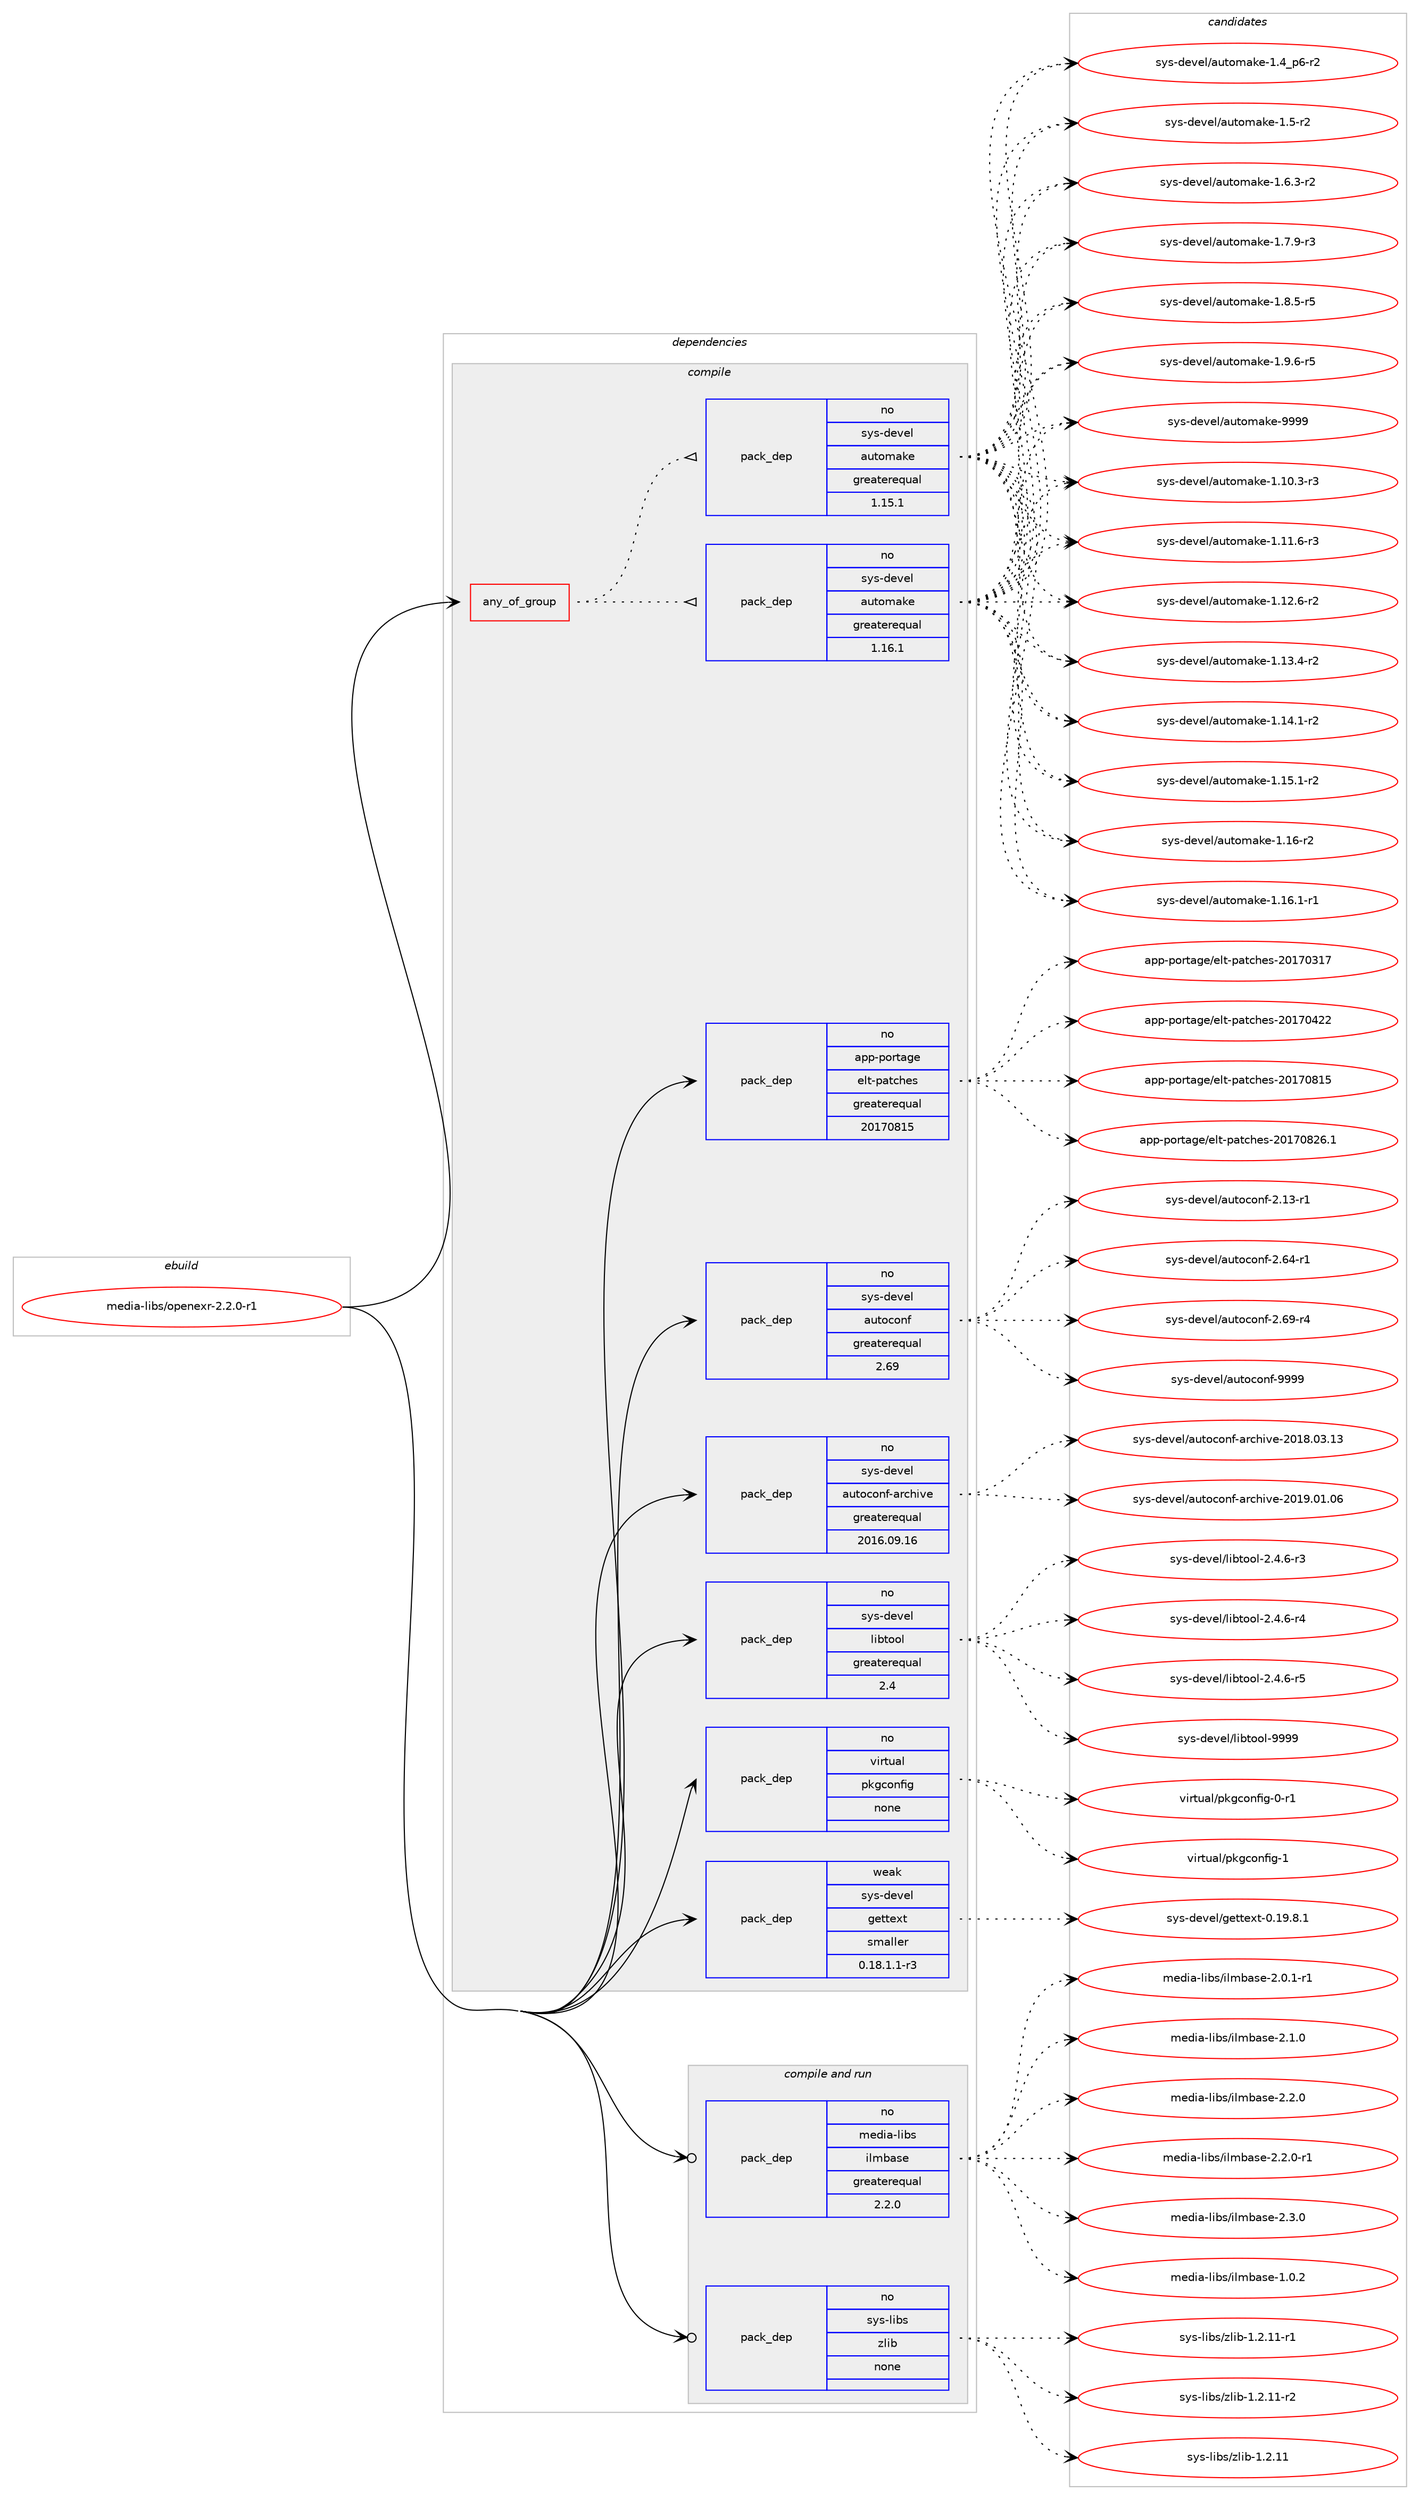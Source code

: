 digraph prolog {

# *************
# Graph options
# *************

newrank=true;
concentrate=true;
compound=true;
graph [rankdir=LR,fontname=Helvetica,fontsize=10,ranksep=1.5];#, ranksep=2.5, nodesep=0.2];
edge  [arrowhead=vee];
node  [fontname=Helvetica,fontsize=10];

# **********
# The ebuild
# **********

subgraph cluster_leftcol {
color=gray;
rank=same;
label=<<i>ebuild</i>>;
id [label="media-libs/openexr-2.2.0-r1", color=red, width=4, href="../media-libs/openexr-2.2.0-r1.svg"];
}

# ****************
# The dependencies
# ****************

subgraph cluster_midcol {
color=gray;
label=<<i>dependencies</i>>;
subgraph cluster_compile {
fillcolor="#eeeeee";
style=filled;
label=<<i>compile</i>>;
subgraph any25292 {
dependency1617107 [label=<<TABLE BORDER="0" CELLBORDER="1" CELLSPACING="0" CELLPADDING="4"><TR><TD CELLPADDING="10">any_of_group</TD></TR></TABLE>>, shape=none, color=red];subgraph pack1155424 {
dependency1617108 [label=<<TABLE BORDER="0" CELLBORDER="1" CELLSPACING="0" CELLPADDING="4" WIDTH="220"><TR><TD ROWSPAN="6" CELLPADDING="30">pack_dep</TD></TR><TR><TD WIDTH="110">no</TD></TR><TR><TD>sys-devel</TD></TR><TR><TD>automake</TD></TR><TR><TD>greaterequal</TD></TR><TR><TD>1.16.1</TD></TR></TABLE>>, shape=none, color=blue];
}
dependency1617107:e -> dependency1617108:w [weight=20,style="dotted",arrowhead="oinv"];
subgraph pack1155425 {
dependency1617109 [label=<<TABLE BORDER="0" CELLBORDER="1" CELLSPACING="0" CELLPADDING="4" WIDTH="220"><TR><TD ROWSPAN="6" CELLPADDING="30">pack_dep</TD></TR><TR><TD WIDTH="110">no</TD></TR><TR><TD>sys-devel</TD></TR><TR><TD>automake</TD></TR><TR><TD>greaterequal</TD></TR><TR><TD>1.15.1</TD></TR></TABLE>>, shape=none, color=blue];
}
dependency1617107:e -> dependency1617109:w [weight=20,style="dotted",arrowhead="oinv"];
}
id:e -> dependency1617107:w [weight=20,style="solid",arrowhead="vee"];
subgraph pack1155426 {
dependency1617110 [label=<<TABLE BORDER="0" CELLBORDER="1" CELLSPACING="0" CELLPADDING="4" WIDTH="220"><TR><TD ROWSPAN="6" CELLPADDING="30">pack_dep</TD></TR><TR><TD WIDTH="110">no</TD></TR><TR><TD>app-portage</TD></TR><TR><TD>elt-patches</TD></TR><TR><TD>greaterequal</TD></TR><TR><TD>20170815</TD></TR></TABLE>>, shape=none, color=blue];
}
id:e -> dependency1617110:w [weight=20,style="solid",arrowhead="vee"];
subgraph pack1155427 {
dependency1617111 [label=<<TABLE BORDER="0" CELLBORDER="1" CELLSPACING="0" CELLPADDING="4" WIDTH="220"><TR><TD ROWSPAN="6" CELLPADDING="30">pack_dep</TD></TR><TR><TD WIDTH="110">no</TD></TR><TR><TD>sys-devel</TD></TR><TR><TD>autoconf</TD></TR><TR><TD>greaterequal</TD></TR><TR><TD>2.69</TD></TR></TABLE>>, shape=none, color=blue];
}
id:e -> dependency1617111:w [weight=20,style="solid",arrowhead="vee"];
subgraph pack1155428 {
dependency1617112 [label=<<TABLE BORDER="0" CELLBORDER="1" CELLSPACING="0" CELLPADDING="4" WIDTH="220"><TR><TD ROWSPAN="6" CELLPADDING="30">pack_dep</TD></TR><TR><TD WIDTH="110">no</TD></TR><TR><TD>sys-devel</TD></TR><TR><TD>autoconf-archive</TD></TR><TR><TD>greaterequal</TD></TR><TR><TD>2016.09.16</TD></TR></TABLE>>, shape=none, color=blue];
}
id:e -> dependency1617112:w [weight=20,style="solid",arrowhead="vee"];
subgraph pack1155429 {
dependency1617113 [label=<<TABLE BORDER="0" CELLBORDER="1" CELLSPACING="0" CELLPADDING="4" WIDTH="220"><TR><TD ROWSPAN="6" CELLPADDING="30">pack_dep</TD></TR><TR><TD WIDTH="110">no</TD></TR><TR><TD>sys-devel</TD></TR><TR><TD>libtool</TD></TR><TR><TD>greaterequal</TD></TR><TR><TD>2.4</TD></TR></TABLE>>, shape=none, color=blue];
}
id:e -> dependency1617113:w [weight=20,style="solid",arrowhead="vee"];
subgraph pack1155430 {
dependency1617114 [label=<<TABLE BORDER="0" CELLBORDER="1" CELLSPACING="0" CELLPADDING="4" WIDTH="220"><TR><TD ROWSPAN="6" CELLPADDING="30">pack_dep</TD></TR><TR><TD WIDTH="110">no</TD></TR><TR><TD>virtual</TD></TR><TR><TD>pkgconfig</TD></TR><TR><TD>none</TD></TR><TR><TD></TD></TR></TABLE>>, shape=none, color=blue];
}
id:e -> dependency1617114:w [weight=20,style="solid",arrowhead="vee"];
subgraph pack1155431 {
dependency1617115 [label=<<TABLE BORDER="0" CELLBORDER="1" CELLSPACING="0" CELLPADDING="4" WIDTH="220"><TR><TD ROWSPAN="6" CELLPADDING="30">pack_dep</TD></TR><TR><TD WIDTH="110">weak</TD></TR><TR><TD>sys-devel</TD></TR><TR><TD>gettext</TD></TR><TR><TD>smaller</TD></TR><TR><TD>0.18.1.1-r3</TD></TR></TABLE>>, shape=none, color=blue];
}
id:e -> dependency1617115:w [weight=20,style="solid",arrowhead="vee"];
}
subgraph cluster_compileandrun {
fillcolor="#eeeeee";
style=filled;
label=<<i>compile and run</i>>;
subgraph pack1155432 {
dependency1617116 [label=<<TABLE BORDER="0" CELLBORDER="1" CELLSPACING="0" CELLPADDING="4" WIDTH="220"><TR><TD ROWSPAN="6" CELLPADDING="30">pack_dep</TD></TR><TR><TD WIDTH="110">no</TD></TR><TR><TD>media-libs</TD></TR><TR><TD>ilmbase</TD></TR><TR><TD>greaterequal</TD></TR><TR><TD>2.2.0</TD></TR></TABLE>>, shape=none, color=blue];
}
id:e -> dependency1617116:w [weight=20,style="solid",arrowhead="odotvee"];
subgraph pack1155433 {
dependency1617117 [label=<<TABLE BORDER="0" CELLBORDER="1" CELLSPACING="0" CELLPADDING="4" WIDTH="220"><TR><TD ROWSPAN="6" CELLPADDING="30">pack_dep</TD></TR><TR><TD WIDTH="110">no</TD></TR><TR><TD>sys-libs</TD></TR><TR><TD>zlib</TD></TR><TR><TD>none</TD></TR><TR><TD></TD></TR></TABLE>>, shape=none, color=blue];
}
id:e -> dependency1617117:w [weight=20,style="solid",arrowhead="odotvee"];
}
subgraph cluster_run {
fillcolor="#eeeeee";
style=filled;
label=<<i>run</i>>;
}
}

# **************
# The candidates
# **************

subgraph cluster_choices {
rank=same;
color=gray;
label=<<i>candidates</i>>;

subgraph choice1155424 {
color=black;
nodesep=1;
choice11512111545100101118101108479711711611110997107101454946494846514511451 [label="sys-devel/automake-1.10.3-r3", color=red, width=4,href="../sys-devel/automake-1.10.3-r3.svg"];
choice11512111545100101118101108479711711611110997107101454946494946544511451 [label="sys-devel/automake-1.11.6-r3", color=red, width=4,href="../sys-devel/automake-1.11.6-r3.svg"];
choice11512111545100101118101108479711711611110997107101454946495046544511450 [label="sys-devel/automake-1.12.6-r2", color=red, width=4,href="../sys-devel/automake-1.12.6-r2.svg"];
choice11512111545100101118101108479711711611110997107101454946495146524511450 [label="sys-devel/automake-1.13.4-r2", color=red, width=4,href="../sys-devel/automake-1.13.4-r2.svg"];
choice11512111545100101118101108479711711611110997107101454946495246494511450 [label="sys-devel/automake-1.14.1-r2", color=red, width=4,href="../sys-devel/automake-1.14.1-r2.svg"];
choice11512111545100101118101108479711711611110997107101454946495346494511450 [label="sys-devel/automake-1.15.1-r2", color=red, width=4,href="../sys-devel/automake-1.15.1-r2.svg"];
choice1151211154510010111810110847971171161111099710710145494649544511450 [label="sys-devel/automake-1.16-r2", color=red, width=4,href="../sys-devel/automake-1.16-r2.svg"];
choice11512111545100101118101108479711711611110997107101454946495446494511449 [label="sys-devel/automake-1.16.1-r1", color=red, width=4,href="../sys-devel/automake-1.16.1-r1.svg"];
choice115121115451001011181011084797117116111109971071014549465295112544511450 [label="sys-devel/automake-1.4_p6-r2", color=red, width=4,href="../sys-devel/automake-1.4_p6-r2.svg"];
choice11512111545100101118101108479711711611110997107101454946534511450 [label="sys-devel/automake-1.5-r2", color=red, width=4,href="../sys-devel/automake-1.5-r2.svg"];
choice115121115451001011181011084797117116111109971071014549465446514511450 [label="sys-devel/automake-1.6.3-r2", color=red, width=4,href="../sys-devel/automake-1.6.3-r2.svg"];
choice115121115451001011181011084797117116111109971071014549465546574511451 [label="sys-devel/automake-1.7.9-r3", color=red, width=4,href="../sys-devel/automake-1.7.9-r3.svg"];
choice115121115451001011181011084797117116111109971071014549465646534511453 [label="sys-devel/automake-1.8.5-r5", color=red, width=4,href="../sys-devel/automake-1.8.5-r5.svg"];
choice115121115451001011181011084797117116111109971071014549465746544511453 [label="sys-devel/automake-1.9.6-r5", color=red, width=4,href="../sys-devel/automake-1.9.6-r5.svg"];
choice115121115451001011181011084797117116111109971071014557575757 [label="sys-devel/automake-9999", color=red, width=4,href="../sys-devel/automake-9999.svg"];
dependency1617108:e -> choice11512111545100101118101108479711711611110997107101454946494846514511451:w [style=dotted,weight="100"];
dependency1617108:e -> choice11512111545100101118101108479711711611110997107101454946494946544511451:w [style=dotted,weight="100"];
dependency1617108:e -> choice11512111545100101118101108479711711611110997107101454946495046544511450:w [style=dotted,weight="100"];
dependency1617108:e -> choice11512111545100101118101108479711711611110997107101454946495146524511450:w [style=dotted,weight="100"];
dependency1617108:e -> choice11512111545100101118101108479711711611110997107101454946495246494511450:w [style=dotted,weight="100"];
dependency1617108:e -> choice11512111545100101118101108479711711611110997107101454946495346494511450:w [style=dotted,weight="100"];
dependency1617108:e -> choice1151211154510010111810110847971171161111099710710145494649544511450:w [style=dotted,weight="100"];
dependency1617108:e -> choice11512111545100101118101108479711711611110997107101454946495446494511449:w [style=dotted,weight="100"];
dependency1617108:e -> choice115121115451001011181011084797117116111109971071014549465295112544511450:w [style=dotted,weight="100"];
dependency1617108:e -> choice11512111545100101118101108479711711611110997107101454946534511450:w [style=dotted,weight="100"];
dependency1617108:e -> choice115121115451001011181011084797117116111109971071014549465446514511450:w [style=dotted,weight="100"];
dependency1617108:e -> choice115121115451001011181011084797117116111109971071014549465546574511451:w [style=dotted,weight="100"];
dependency1617108:e -> choice115121115451001011181011084797117116111109971071014549465646534511453:w [style=dotted,weight="100"];
dependency1617108:e -> choice115121115451001011181011084797117116111109971071014549465746544511453:w [style=dotted,weight="100"];
dependency1617108:e -> choice115121115451001011181011084797117116111109971071014557575757:w [style=dotted,weight="100"];
}
subgraph choice1155425 {
color=black;
nodesep=1;
choice11512111545100101118101108479711711611110997107101454946494846514511451 [label="sys-devel/automake-1.10.3-r3", color=red, width=4,href="../sys-devel/automake-1.10.3-r3.svg"];
choice11512111545100101118101108479711711611110997107101454946494946544511451 [label="sys-devel/automake-1.11.6-r3", color=red, width=4,href="../sys-devel/automake-1.11.6-r3.svg"];
choice11512111545100101118101108479711711611110997107101454946495046544511450 [label="sys-devel/automake-1.12.6-r2", color=red, width=4,href="../sys-devel/automake-1.12.6-r2.svg"];
choice11512111545100101118101108479711711611110997107101454946495146524511450 [label="sys-devel/automake-1.13.4-r2", color=red, width=4,href="../sys-devel/automake-1.13.4-r2.svg"];
choice11512111545100101118101108479711711611110997107101454946495246494511450 [label="sys-devel/automake-1.14.1-r2", color=red, width=4,href="../sys-devel/automake-1.14.1-r2.svg"];
choice11512111545100101118101108479711711611110997107101454946495346494511450 [label="sys-devel/automake-1.15.1-r2", color=red, width=4,href="../sys-devel/automake-1.15.1-r2.svg"];
choice1151211154510010111810110847971171161111099710710145494649544511450 [label="sys-devel/automake-1.16-r2", color=red, width=4,href="../sys-devel/automake-1.16-r2.svg"];
choice11512111545100101118101108479711711611110997107101454946495446494511449 [label="sys-devel/automake-1.16.1-r1", color=red, width=4,href="../sys-devel/automake-1.16.1-r1.svg"];
choice115121115451001011181011084797117116111109971071014549465295112544511450 [label="sys-devel/automake-1.4_p6-r2", color=red, width=4,href="../sys-devel/automake-1.4_p6-r2.svg"];
choice11512111545100101118101108479711711611110997107101454946534511450 [label="sys-devel/automake-1.5-r2", color=red, width=4,href="../sys-devel/automake-1.5-r2.svg"];
choice115121115451001011181011084797117116111109971071014549465446514511450 [label="sys-devel/automake-1.6.3-r2", color=red, width=4,href="../sys-devel/automake-1.6.3-r2.svg"];
choice115121115451001011181011084797117116111109971071014549465546574511451 [label="sys-devel/automake-1.7.9-r3", color=red, width=4,href="../sys-devel/automake-1.7.9-r3.svg"];
choice115121115451001011181011084797117116111109971071014549465646534511453 [label="sys-devel/automake-1.8.5-r5", color=red, width=4,href="../sys-devel/automake-1.8.5-r5.svg"];
choice115121115451001011181011084797117116111109971071014549465746544511453 [label="sys-devel/automake-1.9.6-r5", color=red, width=4,href="../sys-devel/automake-1.9.6-r5.svg"];
choice115121115451001011181011084797117116111109971071014557575757 [label="sys-devel/automake-9999", color=red, width=4,href="../sys-devel/automake-9999.svg"];
dependency1617109:e -> choice11512111545100101118101108479711711611110997107101454946494846514511451:w [style=dotted,weight="100"];
dependency1617109:e -> choice11512111545100101118101108479711711611110997107101454946494946544511451:w [style=dotted,weight="100"];
dependency1617109:e -> choice11512111545100101118101108479711711611110997107101454946495046544511450:w [style=dotted,weight="100"];
dependency1617109:e -> choice11512111545100101118101108479711711611110997107101454946495146524511450:w [style=dotted,weight="100"];
dependency1617109:e -> choice11512111545100101118101108479711711611110997107101454946495246494511450:w [style=dotted,weight="100"];
dependency1617109:e -> choice11512111545100101118101108479711711611110997107101454946495346494511450:w [style=dotted,weight="100"];
dependency1617109:e -> choice1151211154510010111810110847971171161111099710710145494649544511450:w [style=dotted,weight="100"];
dependency1617109:e -> choice11512111545100101118101108479711711611110997107101454946495446494511449:w [style=dotted,weight="100"];
dependency1617109:e -> choice115121115451001011181011084797117116111109971071014549465295112544511450:w [style=dotted,weight="100"];
dependency1617109:e -> choice11512111545100101118101108479711711611110997107101454946534511450:w [style=dotted,weight="100"];
dependency1617109:e -> choice115121115451001011181011084797117116111109971071014549465446514511450:w [style=dotted,weight="100"];
dependency1617109:e -> choice115121115451001011181011084797117116111109971071014549465546574511451:w [style=dotted,weight="100"];
dependency1617109:e -> choice115121115451001011181011084797117116111109971071014549465646534511453:w [style=dotted,weight="100"];
dependency1617109:e -> choice115121115451001011181011084797117116111109971071014549465746544511453:w [style=dotted,weight="100"];
dependency1617109:e -> choice115121115451001011181011084797117116111109971071014557575757:w [style=dotted,weight="100"];
}
subgraph choice1155426 {
color=black;
nodesep=1;
choice97112112451121111141169710310147101108116451129711699104101115455048495548514955 [label="app-portage/elt-patches-20170317", color=red, width=4,href="../app-portage/elt-patches-20170317.svg"];
choice97112112451121111141169710310147101108116451129711699104101115455048495548525050 [label="app-portage/elt-patches-20170422", color=red, width=4,href="../app-portage/elt-patches-20170422.svg"];
choice97112112451121111141169710310147101108116451129711699104101115455048495548564953 [label="app-portage/elt-patches-20170815", color=red, width=4,href="../app-portage/elt-patches-20170815.svg"];
choice971121124511211111411697103101471011081164511297116991041011154550484955485650544649 [label="app-portage/elt-patches-20170826.1", color=red, width=4,href="../app-portage/elt-patches-20170826.1.svg"];
dependency1617110:e -> choice97112112451121111141169710310147101108116451129711699104101115455048495548514955:w [style=dotted,weight="100"];
dependency1617110:e -> choice97112112451121111141169710310147101108116451129711699104101115455048495548525050:w [style=dotted,weight="100"];
dependency1617110:e -> choice97112112451121111141169710310147101108116451129711699104101115455048495548564953:w [style=dotted,weight="100"];
dependency1617110:e -> choice971121124511211111411697103101471011081164511297116991041011154550484955485650544649:w [style=dotted,weight="100"];
}
subgraph choice1155427 {
color=black;
nodesep=1;
choice1151211154510010111810110847971171161119911111010245504649514511449 [label="sys-devel/autoconf-2.13-r1", color=red, width=4,href="../sys-devel/autoconf-2.13-r1.svg"];
choice1151211154510010111810110847971171161119911111010245504654524511449 [label="sys-devel/autoconf-2.64-r1", color=red, width=4,href="../sys-devel/autoconf-2.64-r1.svg"];
choice1151211154510010111810110847971171161119911111010245504654574511452 [label="sys-devel/autoconf-2.69-r4", color=red, width=4,href="../sys-devel/autoconf-2.69-r4.svg"];
choice115121115451001011181011084797117116111991111101024557575757 [label="sys-devel/autoconf-9999", color=red, width=4,href="../sys-devel/autoconf-9999.svg"];
dependency1617111:e -> choice1151211154510010111810110847971171161119911111010245504649514511449:w [style=dotted,weight="100"];
dependency1617111:e -> choice1151211154510010111810110847971171161119911111010245504654524511449:w [style=dotted,weight="100"];
dependency1617111:e -> choice1151211154510010111810110847971171161119911111010245504654574511452:w [style=dotted,weight="100"];
dependency1617111:e -> choice115121115451001011181011084797117116111991111101024557575757:w [style=dotted,weight="100"];
}
subgraph choice1155428 {
color=black;
nodesep=1;
choice115121115451001011181011084797117116111991111101024597114991041051181014550484956464851464951 [label="sys-devel/autoconf-archive-2018.03.13", color=red, width=4,href="../sys-devel/autoconf-archive-2018.03.13.svg"];
choice115121115451001011181011084797117116111991111101024597114991041051181014550484957464849464854 [label="sys-devel/autoconf-archive-2019.01.06", color=red, width=4,href="../sys-devel/autoconf-archive-2019.01.06.svg"];
dependency1617112:e -> choice115121115451001011181011084797117116111991111101024597114991041051181014550484956464851464951:w [style=dotted,weight="100"];
dependency1617112:e -> choice115121115451001011181011084797117116111991111101024597114991041051181014550484957464849464854:w [style=dotted,weight="100"];
}
subgraph choice1155429 {
color=black;
nodesep=1;
choice1151211154510010111810110847108105981161111111084550465246544511451 [label="sys-devel/libtool-2.4.6-r3", color=red, width=4,href="../sys-devel/libtool-2.4.6-r3.svg"];
choice1151211154510010111810110847108105981161111111084550465246544511452 [label="sys-devel/libtool-2.4.6-r4", color=red, width=4,href="../sys-devel/libtool-2.4.6-r4.svg"];
choice1151211154510010111810110847108105981161111111084550465246544511453 [label="sys-devel/libtool-2.4.6-r5", color=red, width=4,href="../sys-devel/libtool-2.4.6-r5.svg"];
choice1151211154510010111810110847108105981161111111084557575757 [label="sys-devel/libtool-9999", color=red, width=4,href="../sys-devel/libtool-9999.svg"];
dependency1617113:e -> choice1151211154510010111810110847108105981161111111084550465246544511451:w [style=dotted,weight="100"];
dependency1617113:e -> choice1151211154510010111810110847108105981161111111084550465246544511452:w [style=dotted,weight="100"];
dependency1617113:e -> choice1151211154510010111810110847108105981161111111084550465246544511453:w [style=dotted,weight="100"];
dependency1617113:e -> choice1151211154510010111810110847108105981161111111084557575757:w [style=dotted,weight="100"];
}
subgraph choice1155430 {
color=black;
nodesep=1;
choice11810511411611797108471121071039911111010210510345484511449 [label="virtual/pkgconfig-0-r1", color=red, width=4,href="../virtual/pkgconfig-0-r1.svg"];
choice1181051141161179710847112107103991111101021051034549 [label="virtual/pkgconfig-1", color=red, width=4,href="../virtual/pkgconfig-1.svg"];
dependency1617114:e -> choice11810511411611797108471121071039911111010210510345484511449:w [style=dotted,weight="100"];
dependency1617114:e -> choice1181051141161179710847112107103991111101021051034549:w [style=dotted,weight="100"];
}
subgraph choice1155431 {
color=black;
nodesep=1;
choice1151211154510010111810110847103101116116101120116454846495746564649 [label="sys-devel/gettext-0.19.8.1", color=red, width=4,href="../sys-devel/gettext-0.19.8.1.svg"];
dependency1617115:e -> choice1151211154510010111810110847103101116116101120116454846495746564649:w [style=dotted,weight="100"];
}
subgraph choice1155432 {
color=black;
nodesep=1;
choice109101100105974510810598115471051081099897115101454946484650 [label="media-libs/ilmbase-1.0.2", color=red, width=4,href="../media-libs/ilmbase-1.0.2.svg"];
choice1091011001059745108105981154710510810998971151014550464846494511449 [label="media-libs/ilmbase-2.0.1-r1", color=red, width=4,href="../media-libs/ilmbase-2.0.1-r1.svg"];
choice109101100105974510810598115471051081099897115101455046494648 [label="media-libs/ilmbase-2.1.0", color=red, width=4,href="../media-libs/ilmbase-2.1.0.svg"];
choice109101100105974510810598115471051081099897115101455046504648 [label="media-libs/ilmbase-2.2.0", color=red, width=4,href="../media-libs/ilmbase-2.2.0.svg"];
choice1091011001059745108105981154710510810998971151014550465046484511449 [label="media-libs/ilmbase-2.2.0-r1", color=red, width=4,href="../media-libs/ilmbase-2.2.0-r1.svg"];
choice109101100105974510810598115471051081099897115101455046514648 [label="media-libs/ilmbase-2.3.0", color=red, width=4,href="../media-libs/ilmbase-2.3.0.svg"];
dependency1617116:e -> choice109101100105974510810598115471051081099897115101454946484650:w [style=dotted,weight="100"];
dependency1617116:e -> choice1091011001059745108105981154710510810998971151014550464846494511449:w [style=dotted,weight="100"];
dependency1617116:e -> choice109101100105974510810598115471051081099897115101455046494648:w [style=dotted,weight="100"];
dependency1617116:e -> choice109101100105974510810598115471051081099897115101455046504648:w [style=dotted,weight="100"];
dependency1617116:e -> choice1091011001059745108105981154710510810998971151014550465046484511449:w [style=dotted,weight="100"];
dependency1617116:e -> choice109101100105974510810598115471051081099897115101455046514648:w [style=dotted,weight="100"];
}
subgraph choice1155433 {
color=black;
nodesep=1;
choice1151211154510810598115471221081059845494650464949 [label="sys-libs/zlib-1.2.11", color=red, width=4,href="../sys-libs/zlib-1.2.11.svg"];
choice11512111545108105981154712210810598454946504649494511449 [label="sys-libs/zlib-1.2.11-r1", color=red, width=4,href="../sys-libs/zlib-1.2.11-r1.svg"];
choice11512111545108105981154712210810598454946504649494511450 [label="sys-libs/zlib-1.2.11-r2", color=red, width=4,href="../sys-libs/zlib-1.2.11-r2.svg"];
dependency1617117:e -> choice1151211154510810598115471221081059845494650464949:w [style=dotted,weight="100"];
dependency1617117:e -> choice11512111545108105981154712210810598454946504649494511449:w [style=dotted,weight="100"];
dependency1617117:e -> choice11512111545108105981154712210810598454946504649494511450:w [style=dotted,weight="100"];
}
}

}

